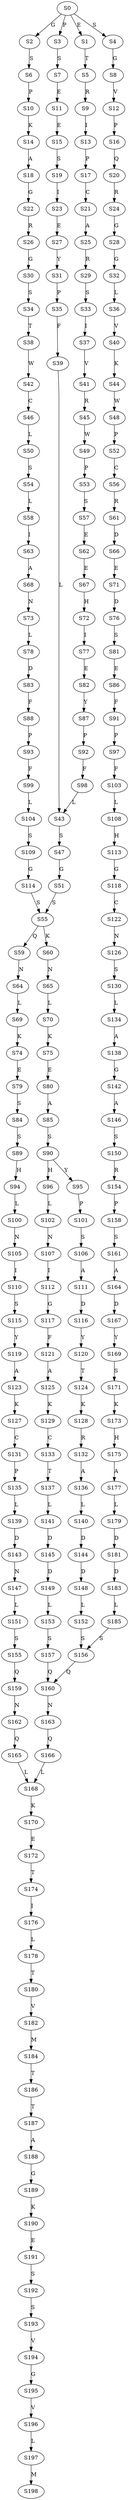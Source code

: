 strict digraph  {
	S0 -> S1 [ label = E ];
	S0 -> S2 [ label = G ];
	S0 -> S3 [ label = P ];
	S0 -> S4 [ label = S ];
	S1 -> S5 [ label = T ];
	S2 -> S6 [ label = S ];
	S3 -> S7 [ label = S ];
	S4 -> S8 [ label = G ];
	S5 -> S9 [ label = R ];
	S6 -> S10 [ label = P ];
	S7 -> S11 [ label = E ];
	S8 -> S12 [ label = V ];
	S9 -> S13 [ label = I ];
	S10 -> S14 [ label = K ];
	S11 -> S15 [ label = E ];
	S12 -> S16 [ label = P ];
	S13 -> S17 [ label = P ];
	S14 -> S18 [ label = A ];
	S15 -> S19 [ label = S ];
	S16 -> S20 [ label = Q ];
	S17 -> S21 [ label = C ];
	S18 -> S22 [ label = G ];
	S19 -> S23 [ label = I ];
	S20 -> S24 [ label = R ];
	S21 -> S25 [ label = A ];
	S22 -> S26 [ label = R ];
	S23 -> S27 [ label = E ];
	S24 -> S28 [ label = G ];
	S25 -> S29 [ label = R ];
	S26 -> S30 [ label = G ];
	S27 -> S31 [ label = Y ];
	S28 -> S32 [ label = G ];
	S29 -> S33 [ label = S ];
	S30 -> S34 [ label = S ];
	S31 -> S35 [ label = P ];
	S32 -> S36 [ label = L ];
	S33 -> S37 [ label = I ];
	S34 -> S38 [ label = T ];
	S35 -> S39 [ label = F ];
	S36 -> S40 [ label = V ];
	S37 -> S41 [ label = V ];
	S38 -> S42 [ label = W ];
	S39 -> S43 [ label = L ];
	S40 -> S44 [ label = K ];
	S41 -> S45 [ label = R ];
	S42 -> S46 [ label = C ];
	S43 -> S47 [ label = S ];
	S44 -> S48 [ label = W ];
	S45 -> S49 [ label = W ];
	S46 -> S50 [ label = L ];
	S47 -> S51 [ label = G ];
	S48 -> S52 [ label = P ];
	S49 -> S53 [ label = P ];
	S50 -> S54 [ label = S ];
	S51 -> S55 [ label = S ];
	S52 -> S56 [ label = C ];
	S53 -> S57 [ label = S ];
	S54 -> S58 [ label = L ];
	S55 -> S59 [ label = Q ];
	S55 -> S60 [ label = K ];
	S56 -> S61 [ label = R ];
	S57 -> S62 [ label = E ];
	S58 -> S63 [ label = I ];
	S59 -> S64 [ label = N ];
	S60 -> S65 [ label = N ];
	S61 -> S66 [ label = D ];
	S62 -> S67 [ label = E ];
	S63 -> S68 [ label = A ];
	S64 -> S69 [ label = L ];
	S65 -> S70 [ label = L ];
	S66 -> S71 [ label = E ];
	S67 -> S72 [ label = H ];
	S68 -> S73 [ label = N ];
	S69 -> S74 [ label = K ];
	S70 -> S75 [ label = K ];
	S71 -> S76 [ label = D ];
	S72 -> S77 [ label = I ];
	S73 -> S78 [ label = L ];
	S74 -> S79 [ label = E ];
	S75 -> S80 [ label = E ];
	S76 -> S81 [ label = S ];
	S77 -> S82 [ label = E ];
	S78 -> S83 [ label = D ];
	S79 -> S84 [ label = S ];
	S80 -> S85 [ label = A ];
	S81 -> S86 [ label = E ];
	S82 -> S87 [ label = Y ];
	S83 -> S88 [ label = F ];
	S84 -> S89 [ label = S ];
	S85 -> S90 [ label = S ];
	S86 -> S91 [ label = F ];
	S87 -> S92 [ label = P ];
	S88 -> S93 [ label = P ];
	S89 -> S94 [ label = H ];
	S90 -> S95 [ label = Y ];
	S90 -> S96 [ label = H ];
	S91 -> S97 [ label = P ];
	S92 -> S98 [ label = F ];
	S93 -> S99 [ label = F ];
	S94 -> S100 [ label = L ];
	S95 -> S101 [ label = P ];
	S96 -> S102 [ label = L ];
	S97 -> S103 [ label = F ];
	S98 -> S43 [ label = L ];
	S99 -> S104 [ label = L ];
	S100 -> S105 [ label = N ];
	S101 -> S106 [ label = S ];
	S102 -> S107 [ label = N ];
	S103 -> S108 [ label = L ];
	S104 -> S109 [ label = S ];
	S105 -> S110 [ label = I ];
	S106 -> S111 [ label = A ];
	S107 -> S112 [ label = I ];
	S108 -> S113 [ label = H ];
	S109 -> S114 [ label = G ];
	S110 -> S115 [ label = S ];
	S111 -> S116 [ label = D ];
	S112 -> S117 [ label = G ];
	S113 -> S118 [ label = G ];
	S114 -> S55 [ label = S ];
	S115 -> S119 [ label = Y ];
	S116 -> S120 [ label = Y ];
	S117 -> S121 [ label = F ];
	S118 -> S122 [ label = C ];
	S119 -> S123 [ label = A ];
	S120 -> S124 [ label = T ];
	S121 -> S125 [ label = A ];
	S122 -> S126 [ label = N ];
	S123 -> S127 [ label = K ];
	S124 -> S128 [ label = K ];
	S125 -> S129 [ label = K ];
	S126 -> S130 [ label = S ];
	S127 -> S131 [ label = C ];
	S128 -> S132 [ label = R ];
	S129 -> S133 [ label = C ];
	S130 -> S134 [ label = L ];
	S131 -> S135 [ label = P ];
	S132 -> S136 [ label = A ];
	S133 -> S137 [ label = T ];
	S134 -> S138 [ label = A ];
	S135 -> S139 [ label = L ];
	S136 -> S140 [ label = L ];
	S137 -> S141 [ label = L ];
	S138 -> S142 [ label = G ];
	S139 -> S143 [ label = D ];
	S140 -> S144 [ label = D ];
	S141 -> S145 [ label = D ];
	S142 -> S146 [ label = A ];
	S143 -> S147 [ label = N ];
	S144 -> S148 [ label = D ];
	S145 -> S149 [ label = D ];
	S146 -> S150 [ label = S ];
	S147 -> S151 [ label = L ];
	S148 -> S152 [ label = L ];
	S149 -> S153 [ label = L ];
	S150 -> S154 [ label = R ];
	S151 -> S155 [ label = S ];
	S152 -> S156 [ label = S ];
	S153 -> S157 [ label = S ];
	S154 -> S158 [ label = P ];
	S155 -> S159 [ label = Q ];
	S156 -> S160 [ label = Q ];
	S157 -> S160 [ label = Q ];
	S158 -> S161 [ label = S ];
	S159 -> S162 [ label = N ];
	S160 -> S163 [ label = N ];
	S161 -> S164 [ label = A ];
	S162 -> S165 [ label = Q ];
	S163 -> S166 [ label = Q ];
	S164 -> S167 [ label = D ];
	S165 -> S168 [ label = L ];
	S166 -> S168 [ label = L ];
	S167 -> S169 [ label = Y ];
	S168 -> S170 [ label = K ];
	S169 -> S171 [ label = S ];
	S170 -> S172 [ label = E ];
	S171 -> S173 [ label = K ];
	S172 -> S174 [ label = T ];
	S173 -> S175 [ label = H ];
	S174 -> S176 [ label = I ];
	S175 -> S177 [ label = A ];
	S176 -> S178 [ label = L ];
	S177 -> S179 [ label = L ];
	S178 -> S180 [ label = T ];
	S179 -> S181 [ label = D ];
	S180 -> S182 [ label = V ];
	S181 -> S183 [ label = D ];
	S182 -> S184 [ label = M ];
	S183 -> S185 [ label = L ];
	S184 -> S186 [ label = T ];
	S185 -> S156 [ label = S ];
	S186 -> S187 [ label = T ];
	S187 -> S188 [ label = A ];
	S188 -> S189 [ label = G ];
	S189 -> S190 [ label = K ];
	S190 -> S191 [ label = E ];
	S191 -> S192 [ label = S ];
	S192 -> S193 [ label = S ];
	S193 -> S194 [ label = V ];
	S194 -> S195 [ label = G ];
	S195 -> S196 [ label = V ];
	S196 -> S197 [ label = L ];
	S197 -> S198 [ label = M ];
}
